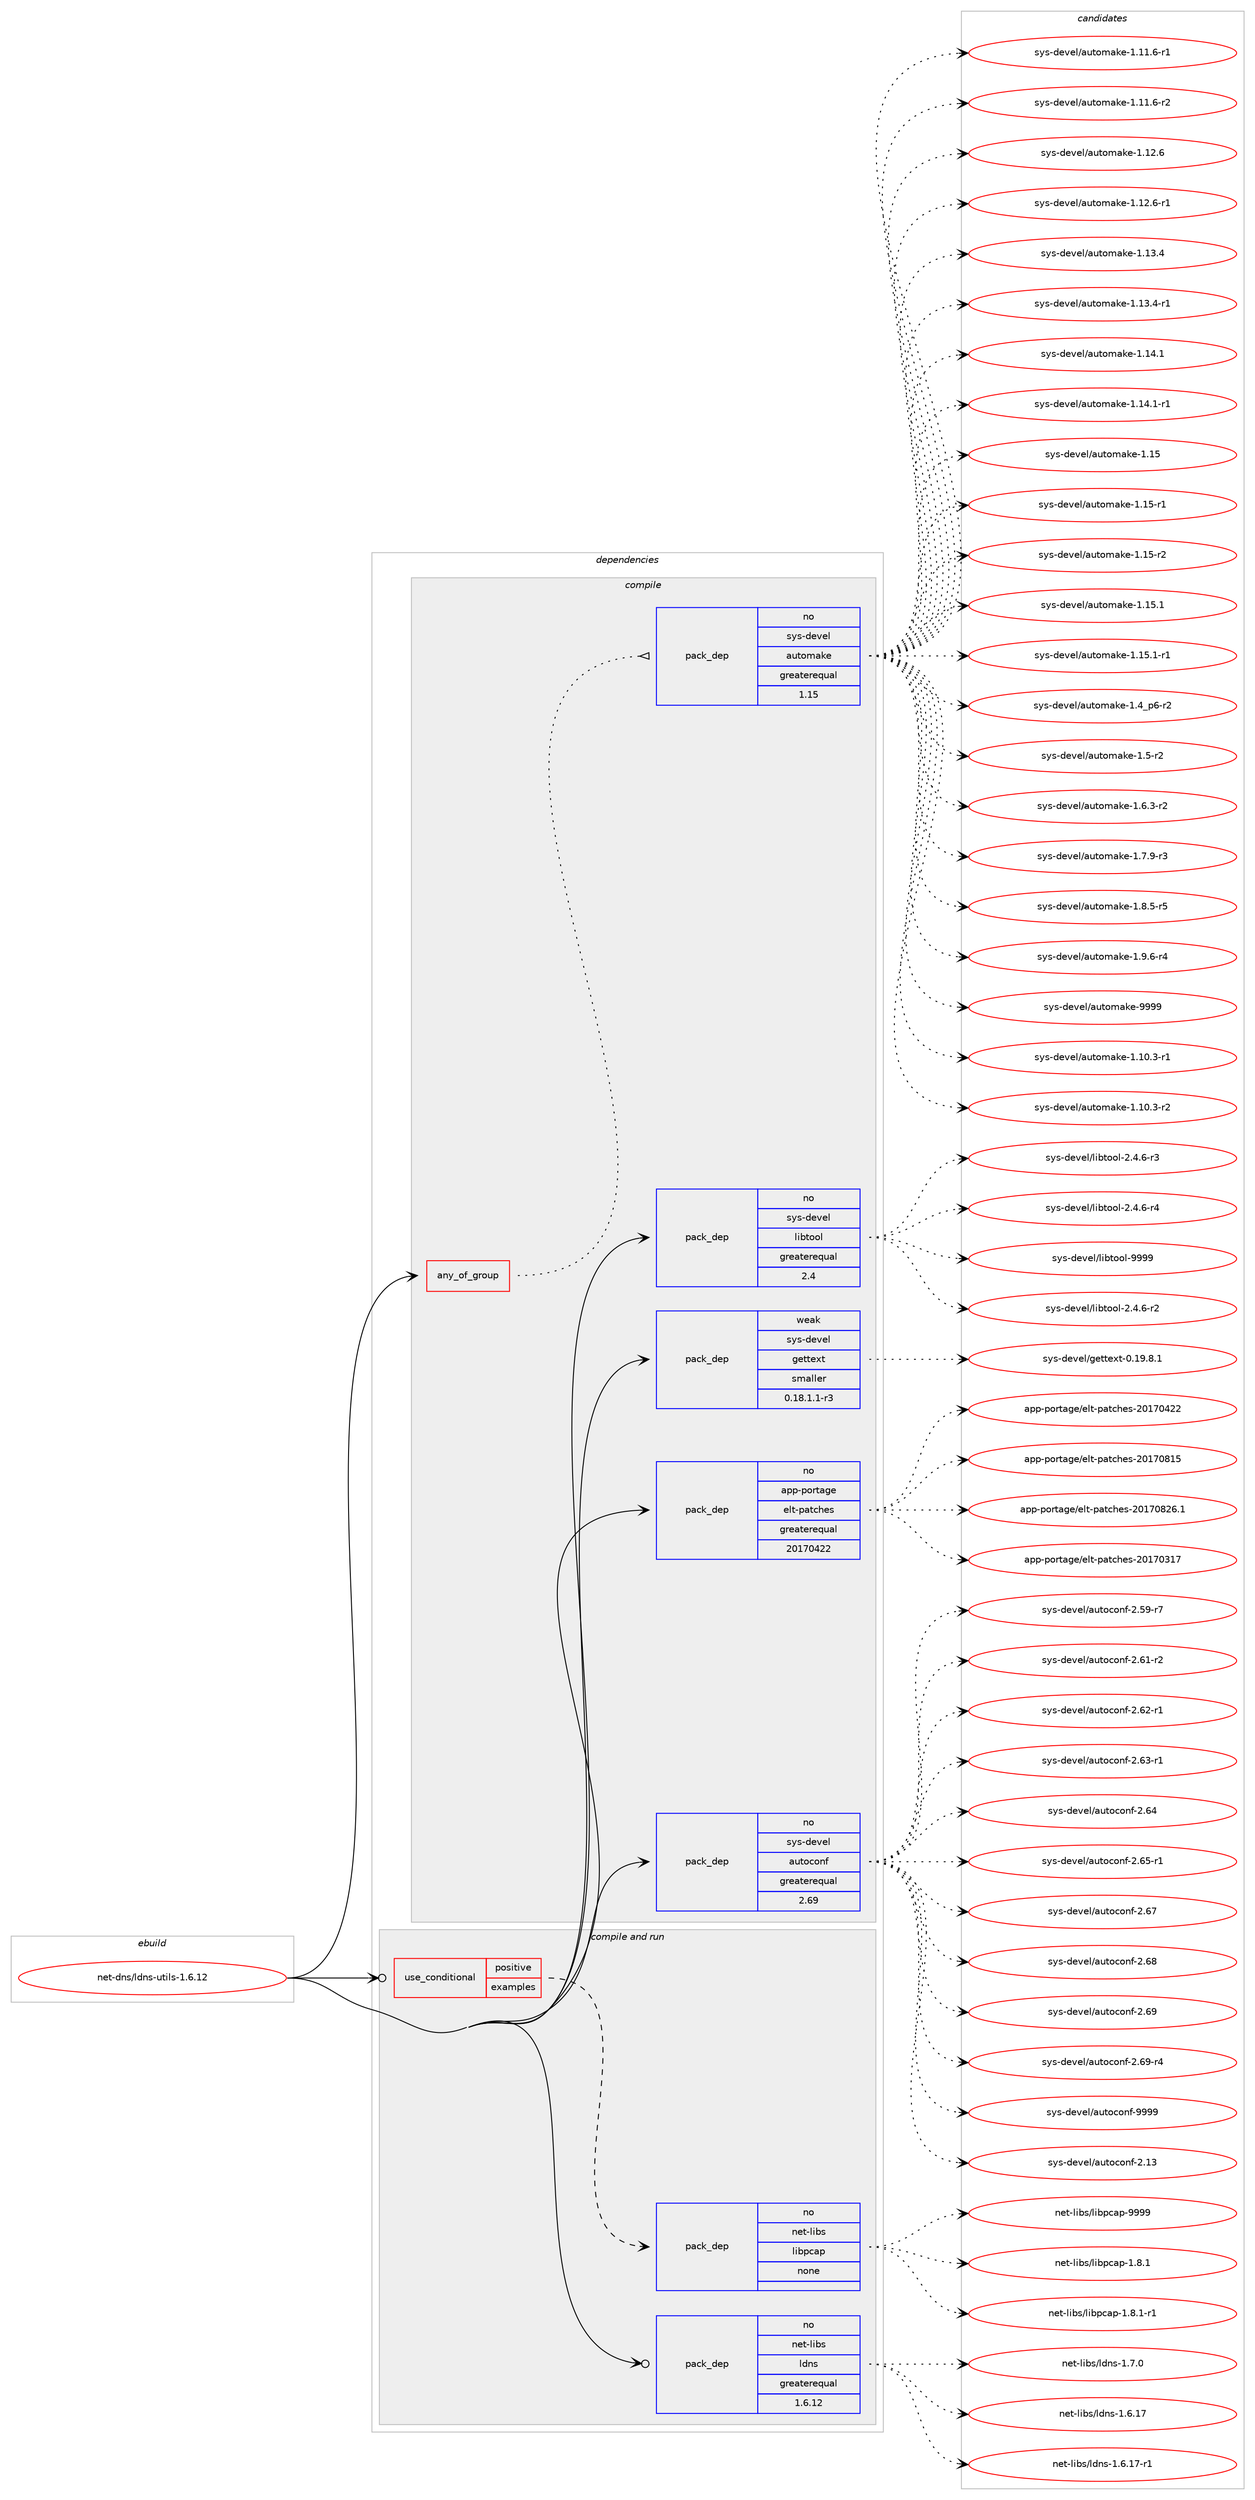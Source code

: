digraph prolog {

# *************
# Graph options
# *************

newrank=true;
concentrate=true;
compound=true;
graph [rankdir=LR,fontname=Helvetica,fontsize=10,ranksep=1.5];#, ranksep=2.5, nodesep=0.2];
edge  [arrowhead=vee];
node  [fontname=Helvetica,fontsize=10];

# **********
# The ebuild
# **********

subgraph cluster_leftcol {
color=gray;
rank=same;
label=<<i>ebuild</i>>;
id [label="net-dns/ldns-utils-1.6.12", color=red, width=4, href="../net-dns/ldns-utils-1.6.12.svg"];
}

# ****************
# The dependencies
# ****************

subgraph cluster_midcol {
color=gray;
label=<<i>dependencies</i>>;
subgraph cluster_compile {
fillcolor="#eeeeee";
style=filled;
label=<<i>compile</i>>;
subgraph any6539 {
dependency407932 [label=<<TABLE BORDER="0" CELLBORDER="1" CELLSPACING="0" CELLPADDING="4"><TR><TD CELLPADDING="10">any_of_group</TD></TR></TABLE>>, shape=none, color=red];subgraph pack300288 {
dependency407933 [label=<<TABLE BORDER="0" CELLBORDER="1" CELLSPACING="0" CELLPADDING="4" WIDTH="220"><TR><TD ROWSPAN="6" CELLPADDING="30">pack_dep</TD></TR><TR><TD WIDTH="110">no</TD></TR><TR><TD>sys-devel</TD></TR><TR><TD>automake</TD></TR><TR><TD>greaterequal</TD></TR><TR><TD>1.15</TD></TR></TABLE>>, shape=none, color=blue];
}
dependency407932:e -> dependency407933:w [weight=20,style="dotted",arrowhead="oinv"];
}
id:e -> dependency407932:w [weight=20,style="solid",arrowhead="vee"];
subgraph pack300289 {
dependency407934 [label=<<TABLE BORDER="0" CELLBORDER="1" CELLSPACING="0" CELLPADDING="4" WIDTH="220"><TR><TD ROWSPAN="6" CELLPADDING="30">pack_dep</TD></TR><TR><TD WIDTH="110">no</TD></TR><TR><TD>app-portage</TD></TR><TR><TD>elt-patches</TD></TR><TR><TD>greaterequal</TD></TR><TR><TD>20170422</TD></TR></TABLE>>, shape=none, color=blue];
}
id:e -> dependency407934:w [weight=20,style="solid",arrowhead="vee"];
subgraph pack300290 {
dependency407935 [label=<<TABLE BORDER="0" CELLBORDER="1" CELLSPACING="0" CELLPADDING="4" WIDTH="220"><TR><TD ROWSPAN="6" CELLPADDING="30">pack_dep</TD></TR><TR><TD WIDTH="110">no</TD></TR><TR><TD>sys-devel</TD></TR><TR><TD>autoconf</TD></TR><TR><TD>greaterequal</TD></TR><TR><TD>2.69</TD></TR></TABLE>>, shape=none, color=blue];
}
id:e -> dependency407935:w [weight=20,style="solid",arrowhead="vee"];
subgraph pack300291 {
dependency407936 [label=<<TABLE BORDER="0" CELLBORDER="1" CELLSPACING="0" CELLPADDING="4" WIDTH="220"><TR><TD ROWSPAN="6" CELLPADDING="30">pack_dep</TD></TR><TR><TD WIDTH="110">no</TD></TR><TR><TD>sys-devel</TD></TR><TR><TD>libtool</TD></TR><TR><TD>greaterequal</TD></TR><TR><TD>2.4</TD></TR></TABLE>>, shape=none, color=blue];
}
id:e -> dependency407936:w [weight=20,style="solid",arrowhead="vee"];
subgraph pack300292 {
dependency407937 [label=<<TABLE BORDER="0" CELLBORDER="1" CELLSPACING="0" CELLPADDING="4" WIDTH="220"><TR><TD ROWSPAN="6" CELLPADDING="30">pack_dep</TD></TR><TR><TD WIDTH="110">weak</TD></TR><TR><TD>sys-devel</TD></TR><TR><TD>gettext</TD></TR><TR><TD>smaller</TD></TR><TR><TD>0.18.1.1-r3</TD></TR></TABLE>>, shape=none, color=blue];
}
id:e -> dependency407937:w [weight=20,style="solid",arrowhead="vee"];
}
subgraph cluster_compileandrun {
fillcolor="#eeeeee";
style=filled;
label=<<i>compile and run</i>>;
subgraph cond100919 {
dependency407938 [label=<<TABLE BORDER="0" CELLBORDER="1" CELLSPACING="0" CELLPADDING="4"><TR><TD ROWSPAN="3" CELLPADDING="10">use_conditional</TD></TR><TR><TD>positive</TD></TR><TR><TD>examples</TD></TR></TABLE>>, shape=none, color=red];
subgraph pack300293 {
dependency407939 [label=<<TABLE BORDER="0" CELLBORDER="1" CELLSPACING="0" CELLPADDING="4" WIDTH="220"><TR><TD ROWSPAN="6" CELLPADDING="30">pack_dep</TD></TR><TR><TD WIDTH="110">no</TD></TR><TR><TD>net-libs</TD></TR><TR><TD>libpcap</TD></TR><TR><TD>none</TD></TR><TR><TD></TD></TR></TABLE>>, shape=none, color=blue];
}
dependency407938:e -> dependency407939:w [weight=20,style="dashed",arrowhead="vee"];
}
id:e -> dependency407938:w [weight=20,style="solid",arrowhead="odotvee"];
subgraph pack300294 {
dependency407940 [label=<<TABLE BORDER="0" CELLBORDER="1" CELLSPACING="0" CELLPADDING="4" WIDTH="220"><TR><TD ROWSPAN="6" CELLPADDING="30">pack_dep</TD></TR><TR><TD WIDTH="110">no</TD></TR><TR><TD>net-libs</TD></TR><TR><TD>ldns</TD></TR><TR><TD>greaterequal</TD></TR><TR><TD>1.6.12</TD></TR></TABLE>>, shape=none, color=blue];
}
id:e -> dependency407940:w [weight=20,style="solid",arrowhead="odotvee"];
}
subgraph cluster_run {
fillcolor="#eeeeee";
style=filled;
label=<<i>run</i>>;
}
}

# **************
# The candidates
# **************

subgraph cluster_choices {
rank=same;
color=gray;
label=<<i>candidates</i>>;

subgraph choice300288 {
color=black;
nodesep=1;
choice11512111545100101118101108479711711611110997107101454946494846514511449 [label="sys-devel/automake-1.10.3-r1", color=red, width=4,href="../sys-devel/automake-1.10.3-r1.svg"];
choice11512111545100101118101108479711711611110997107101454946494846514511450 [label="sys-devel/automake-1.10.3-r2", color=red, width=4,href="../sys-devel/automake-1.10.3-r2.svg"];
choice11512111545100101118101108479711711611110997107101454946494946544511449 [label="sys-devel/automake-1.11.6-r1", color=red, width=4,href="../sys-devel/automake-1.11.6-r1.svg"];
choice11512111545100101118101108479711711611110997107101454946494946544511450 [label="sys-devel/automake-1.11.6-r2", color=red, width=4,href="../sys-devel/automake-1.11.6-r2.svg"];
choice1151211154510010111810110847971171161111099710710145494649504654 [label="sys-devel/automake-1.12.6", color=red, width=4,href="../sys-devel/automake-1.12.6.svg"];
choice11512111545100101118101108479711711611110997107101454946495046544511449 [label="sys-devel/automake-1.12.6-r1", color=red, width=4,href="../sys-devel/automake-1.12.6-r1.svg"];
choice1151211154510010111810110847971171161111099710710145494649514652 [label="sys-devel/automake-1.13.4", color=red, width=4,href="../sys-devel/automake-1.13.4.svg"];
choice11512111545100101118101108479711711611110997107101454946495146524511449 [label="sys-devel/automake-1.13.4-r1", color=red, width=4,href="../sys-devel/automake-1.13.4-r1.svg"];
choice1151211154510010111810110847971171161111099710710145494649524649 [label="sys-devel/automake-1.14.1", color=red, width=4,href="../sys-devel/automake-1.14.1.svg"];
choice11512111545100101118101108479711711611110997107101454946495246494511449 [label="sys-devel/automake-1.14.1-r1", color=red, width=4,href="../sys-devel/automake-1.14.1-r1.svg"];
choice115121115451001011181011084797117116111109971071014549464953 [label="sys-devel/automake-1.15", color=red, width=4,href="../sys-devel/automake-1.15.svg"];
choice1151211154510010111810110847971171161111099710710145494649534511449 [label="sys-devel/automake-1.15-r1", color=red, width=4,href="../sys-devel/automake-1.15-r1.svg"];
choice1151211154510010111810110847971171161111099710710145494649534511450 [label="sys-devel/automake-1.15-r2", color=red, width=4,href="../sys-devel/automake-1.15-r2.svg"];
choice1151211154510010111810110847971171161111099710710145494649534649 [label="sys-devel/automake-1.15.1", color=red, width=4,href="../sys-devel/automake-1.15.1.svg"];
choice11512111545100101118101108479711711611110997107101454946495346494511449 [label="sys-devel/automake-1.15.1-r1", color=red, width=4,href="../sys-devel/automake-1.15.1-r1.svg"];
choice115121115451001011181011084797117116111109971071014549465295112544511450 [label="sys-devel/automake-1.4_p6-r2", color=red, width=4,href="../sys-devel/automake-1.4_p6-r2.svg"];
choice11512111545100101118101108479711711611110997107101454946534511450 [label="sys-devel/automake-1.5-r2", color=red, width=4,href="../sys-devel/automake-1.5-r2.svg"];
choice115121115451001011181011084797117116111109971071014549465446514511450 [label="sys-devel/automake-1.6.3-r2", color=red, width=4,href="../sys-devel/automake-1.6.3-r2.svg"];
choice115121115451001011181011084797117116111109971071014549465546574511451 [label="sys-devel/automake-1.7.9-r3", color=red, width=4,href="../sys-devel/automake-1.7.9-r3.svg"];
choice115121115451001011181011084797117116111109971071014549465646534511453 [label="sys-devel/automake-1.8.5-r5", color=red, width=4,href="../sys-devel/automake-1.8.5-r5.svg"];
choice115121115451001011181011084797117116111109971071014549465746544511452 [label="sys-devel/automake-1.9.6-r4", color=red, width=4,href="../sys-devel/automake-1.9.6-r4.svg"];
choice115121115451001011181011084797117116111109971071014557575757 [label="sys-devel/automake-9999", color=red, width=4,href="../sys-devel/automake-9999.svg"];
dependency407933:e -> choice11512111545100101118101108479711711611110997107101454946494846514511449:w [style=dotted,weight="100"];
dependency407933:e -> choice11512111545100101118101108479711711611110997107101454946494846514511450:w [style=dotted,weight="100"];
dependency407933:e -> choice11512111545100101118101108479711711611110997107101454946494946544511449:w [style=dotted,weight="100"];
dependency407933:e -> choice11512111545100101118101108479711711611110997107101454946494946544511450:w [style=dotted,weight="100"];
dependency407933:e -> choice1151211154510010111810110847971171161111099710710145494649504654:w [style=dotted,weight="100"];
dependency407933:e -> choice11512111545100101118101108479711711611110997107101454946495046544511449:w [style=dotted,weight="100"];
dependency407933:e -> choice1151211154510010111810110847971171161111099710710145494649514652:w [style=dotted,weight="100"];
dependency407933:e -> choice11512111545100101118101108479711711611110997107101454946495146524511449:w [style=dotted,weight="100"];
dependency407933:e -> choice1151211154510010111810110847971171161111099710710145494649524649:w [style=dotted,weight="100"];
dependency407933:e -> choice11512111545100101118101108479711711611110997107101454946495246494511449:w [style=dotted,weight="100"];
dependency407933:e -> choice115121115451001011181011084797117116111109971071014549464953:w [style=dotted,weight="100"];
dependency407933:e -> choice1151211154510010111810110847971171161111099710710145494649534511449:w [style=dotted,weight="100"];
dependency407933:e -> choice1151211154510010111810110847971171161111099710710145494649534511450:w [style=dotted,weight="100"];
dependency407933:e -> choice1151211154510010111810110847971171161111099710710145494649534649:w [style=dotted,weight="100"];
dependency407933:e -> choice11512111545100101118101108479711711611110997107101454946495346494511449:w [style=dotted,weight="100"];
dependency407933:e -> choice115121115451001011181011084797117116111109971071014549465295112544511450:w [style=dotted,weight="100"];
dependency407933:e -> choice11512111545100101118101108479711711611110997107101454946534511450:w [style=dotted,weight="100"];
dependency407933:e -> choice115121115451001011181011084797117116111109971071014549465446514511450:w [style=dotted,weight="100"];
dependency407933:e -> choice115121115451001011181011084797117116111109971071014549465546574511451:w [style=dotted,weight="100"];
dependency407933:e -> choice115121115451001011181011084797117116111109971071014549465646534511453:w [style=dotted,weight="100"];
dependency407933:e -> choice115121115451001011181011084797117116111109971071014549465746544511452:w [style=dotted,weight="100"];
dependency407933:e -> choice115121115451001011181011084797117116111109971071014557575757:w [style=dotted,weight="100"];
}
subgraph choice300289 {
color=black;
nodesep=1;
choice97112112451121111141169710310147101108116451129711699104101115455048495548514955 [label="app-portage/elt-patches-20170317", color=red, width=4,href="../app-portage/elt-patches-20170317.svg"];
choice97112112451121111141169710310147101108116451129711699104101115455048495548525050 [label="app-portage/elt-patches-20170422", color=red, width=4,href="../app-portage/elt-patches-20170422.svg"];
choice97112112451121111141169710310147101108116451129711699104101115455048495548564953 [label="app-portage/elt-patches-20170815", color=red, width=4,href="../app-portage/elt-patches-20170815.svg"];
choice971121124511211111411697103101471011081164511297116991041011154550484955485650544649 [label="app-portage/elt-patches-20170826.1", color=red, width=4,href="../app-portage/elt-patches-20170826.1.svg"];
dependency407934:e -> choice97112112451121111141169710310147101108116451129711699104101115455048495548514955:w [style=dotted,weight="100"];
dependency407934:e -> choice97112112451121111141169710310147101108116451129711699104101115455048495548525050:w [style=dotted,weight="100"];
dependency407934:e -> choice97112112451121111141169710310147101108116451129711699104101115455048495548564953:w [style=dotted,weight="100"];
dependency407934:e -> choice971121124511211111411697103101471011081164511297116991041011154550484955485650544649:w [style=dotted,weight="100"];
}
subgraph choice300290 {
color=black;
nodesep=1;
choice115121115451001011181011084797117116111991111101024550464951 [label="sys-devel/autoconf-2.13", color=red, width=4,href="../sys-devel/autoconf-2.13.svg"];
choice1151211154510010111810110847971171161119911111010245504653574511455 [label="sys-devel/autoconf-2.59-r7", color=red, width=4,href="../sys-devel/autoconf-2.59-r7.svg"];
choice1151211154510010111810110847971171161119911111010245504654494511450 [label="sys-devel/autoconf-2.61-r2", color=red, width=4,href="../sys-devel/autoconf-2.61-r2.svg"];
choice1151211154510010111810110847971171161119911111010245504654504511449 [label="sys-devel/autoconf-2.62-r1", color=red, width=4,href="../sys-devel/autoconf-2.62-r1.svg"];
choice1151211154510010111810110847971171161119911111010245504654514511449 [label="sys-devel/autoconf-2.63-r1", color=red, width=4,href="../sys-devel/autoconf-2.63-r1.svg"];
choice115121115451001011181011084797117116111991111101024550465452 [label="sys-devel/autoconf-2.64", color=red, width=4,href="../sys-devel/autoconf-2.64.svg"];
choice1151211154510010111810110847971171161119911111010245504654534511449 [label="sys-devel/autoconf-2.65-r1", color=red, width=4,href="../sys-devel/autoconf-2.65-r1.svg"];
choice115121115451001011181011084797117116111991111101024550465455 [label="sys-devel/autoconf-2.67", color=red, width=4,href="../sys-devel/autoconf-2.67.svg"];
choice115121115451001011181011084797117116111991111101024550465456 [label="sys-devel/autoconf-2.68", color=red, width=4,href="../sys-devel/autoconf-2.68.svg"];
choice115121115451001011181011084797117116111991111101024550465457 [label="sys-devel/autoconf-2.69", color=red, width=4,href="../sys-devel/autoconf-2.69.svg"];
choice1151211154510010111810110847971171161119911111010245504654574511452 [label="sys-devel/autoconf-2.69-r4", color=red, width=4,href="../sys-devel/autoconf-2.69-r4.svg"];
choice115121115451001011181011084797117116111991111101024557575757 [label="sys-devel/autoconf-9999", color=red, width=4,href="../sys-devel/autoconf-9999.svg"];
dependency407935:e -> choice115121115451001011181011084797117116111991111101024550464951:w [style=dotted,weight="100"];
dependency407935:e -> choice1151211154510010111810110847971171161119911111010245504653574511455:w [style=dotted,weight="100"];
dependency407935:e -> choice1151211154510010111810110847971171161119911111010245504654494511450:w [style=dotted,weight="100"];
dependency407935:e -> choice1151211154510010111810110847971171161119911111010245504654504511449:w [style=dotted,weight="100"];
dependency407935:e -> choice1151211154510010111810110847971171161119911111010245504654514511449:w [style=dotted,weight="100"];
dependency407935:e -> choice115121115451001011181011084797117116111991111101024550465452:w [style=dotted,weight="100"];
dependency407935:e -> choice1151211154510010111810110847971171161119911111010245504654534511449:w [style=dotted,weight="100"];
dependency407935:e -> choice115121115451001011181011084797117116111991111101024550465455:w [style=dotted,weight="100"];
dependency407935:e -> choice115121115451001011181011084797117116111991111101024550465456:w [style=dotted,weight="100"];
dependency407935:e -> choice115121115451001011181011084797117116111991111101024550465457:w [style=dotted,weight="100"];
dependency407935:e -> choice1151211154510010111810110847971171161119911111010245504654574511452:w [style=dotted,weight="100"];
dependency407935:e -> choice115121115451001011181011084797117116111991111101024557575757:w [style=dotted,weight="100"];
}
subgraph choice300291 {
color=black;
nodesep=1;
choice1151211154510010111810110847108105981161111111084550465246544511450 [label="sys-devel/libtool-2.4.6-r2", color=red, width=4,href="../sys-devel/libtool-2.4.6-r2.svg"];
choice1151211154510010111810110847108105981161111111084550465246544511451 [label="sys-devel/libtool-2.4.6-r3", color=red, width=4,href="../sys-devel/libtool-2.4.6-r3.svg"];
choice1151211154510010111810110847108105981161111111084550465246544511452 [label="sys-devel/libtool-2.4.6-r4", color=red, width=4,href="../sys-devel/libtool-2.4.6-r4.svg"];
choice1151211154510010111810110847108105981161111111084557575757 [label="sys-devel/libtool-9999", color=red, width=4,href="../sys-devel/libtool-9999.svg"];
dependency407936:e -> choice1151211154510010111810110847108105981161111111084550465246544511450:w [style=dotted,weight="100"];
dependency407936:e -> choice1151211154510010111810110847108105981161111111084550465246544511451:w [style=dotted,weight="100"];
dependency407936:e -> choice1151211154510010111810110847108105981161111111084550465246544511452:w [style=dotted,weight="100"];
dependency407936:e -> choice1151211154510010111810110847108105981161111111084557575757:w [style=dotted,weight="100"];
}
subgraph choice300292 {
color=black;
nodesep=1;
choice1151211154510010111810110847103101116116101120116454846495746564649 [label="sys-devel/gettext-0.19.8.1", color=red, width=4,href="../sys-devel/gettext-0.19.8.1.svg"];
dependency407937:e -> choice1151211154510010111810110847103101116116101120116454846495746564649:w [style=dotted,weight="100"];
}
subgraph choice300293 {
color=black;
nodesep=1;
choice110101116451081059811547108105981129997112454946564649 [label="net-libs/libpcap-1.8.1", color=red, width=4,href="../net-libs/libpcap-1.8.1.svg"];
choice1101011164510810598115471081059811299971124549465646494511449 [label="net-libs/libpcap-1.8.1-r1", color=red, width=4,href="../net-libs/libpcap-1.8.1-r1.svg"];
choice1101011164510810598115471081059811299971124557575757 [label="net-libs/libpcap-9999", color=red, width=4,href="../net-libs/libpcap-9999.svg"];
dependency407939:e -> choice110101116451081059811547108105981129997112454946564649:w [style=dotted,weight="100"];
dependency407939:e -> choice1101011164510810598115471081059811299971124549465646494511449:w [style=dotted,weight="100"];
dependency407939:e -> choice1101011164510810598115471081059811299971124557575757:w [style=dotted,weight="100"];
}
subgraph choice300294 {
color=black;
nodesep=1;
choice11010111645108105981154710810011011545494654464955 [label="net-libs/ldns-1.6.17", color=red, width=4,href="../net-libs/ldns-1.6.17.svg"];
choice110101116451081059811547108100110115454946544649554511449 [label="net-libs/ldns-1.6.17-r1", color=red, width=4,href="../net-libs/ldns-1.6.17-r1.svg"];
choice110101116451081059811547108100110115454946554648 [label="net-libs/ldns-1.7.0", color=red, width=4,href="../net-libs/ldns-1.7.0.svg"];
dependency407940:e -> choice11010111645108105981154710810011011545494654464955:w [style=dotted,weight="100"];
dependency407940:e -> choice110101116451081059811547108100110115454946544649554511449:w [style=dotted,weight="100"];
dependency407940:e -> choice110101116451081059811547108100110115454946554648:w [style=dotted,weight="100"];
}
}

}
